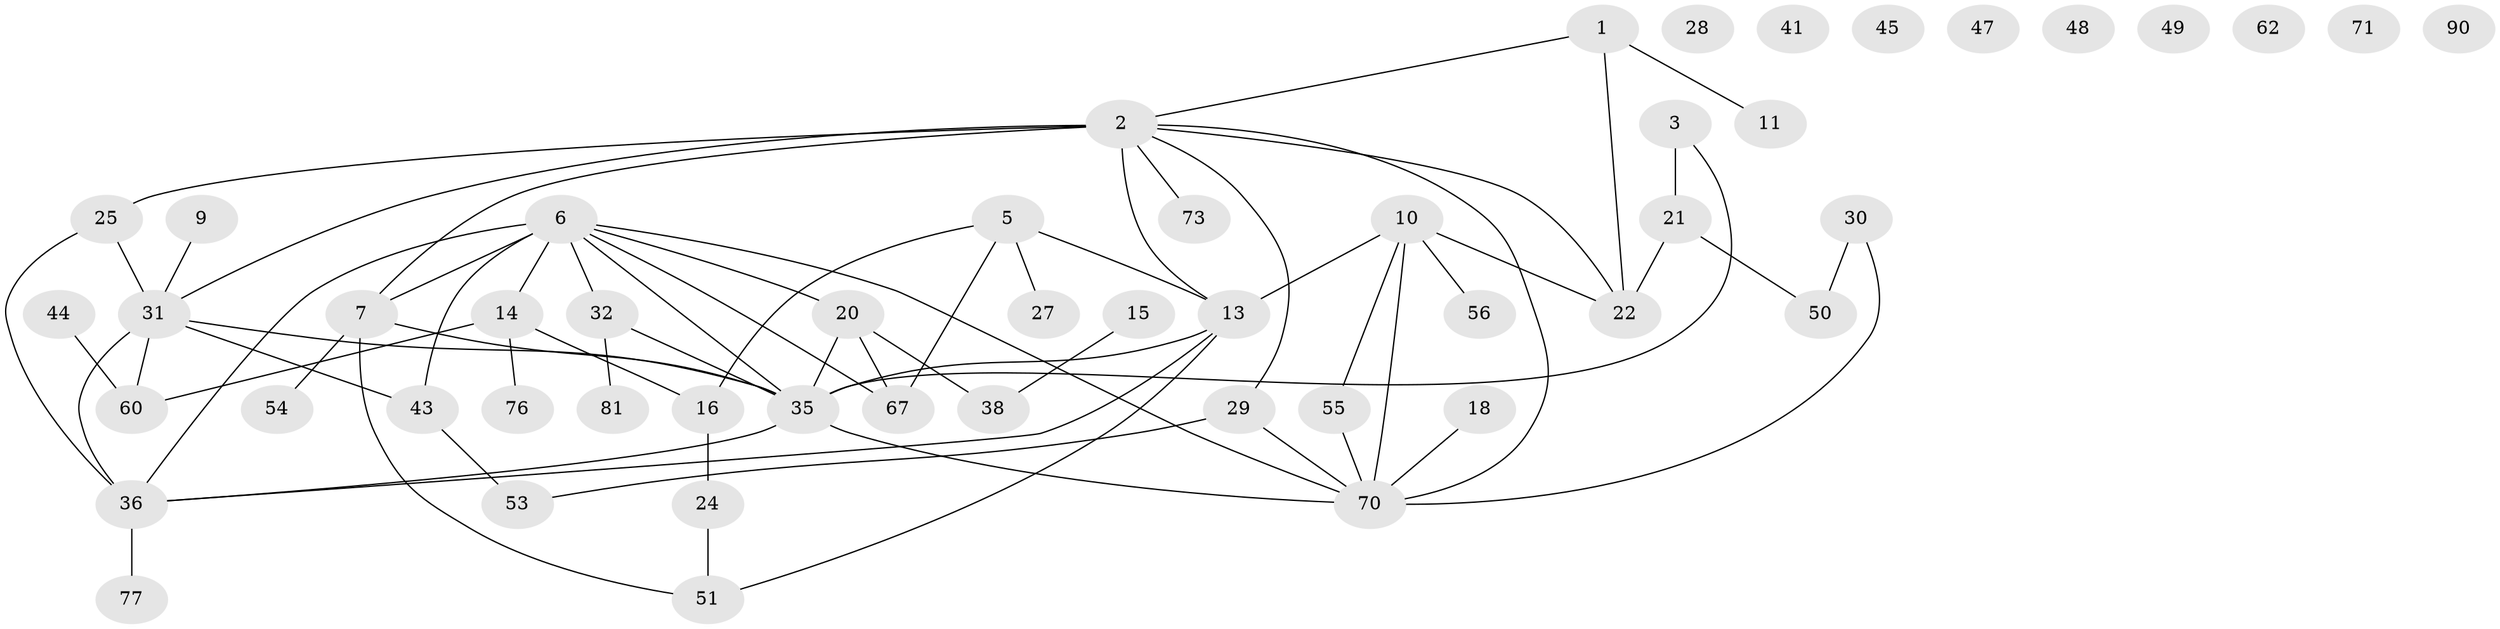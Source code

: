 // original degree distribution, {3: 0.22330097087378642, 5: 0.08737864077669903, 4: 0.1262135922330097, 2: 0.2524271844660194, 1: 0.22330097087378642, 0: 0.07766990291262135, 7: 0.009708737864077669}
// Generated by graph-tools (version 1.1) at 2025/12/03/09/25 04:12:54]
// undirected, 51 vertices, 68 edges
graph export_dot {
graph [start="1"]
  node [color=gray90,style=filled];
  1 [super="+83+92"];
  2 [super="+100+94+4"];
  3 [super="+26"];
  5 [super="+12+93"];
  6 [super="+34+57"];
  7 [super="+23"];
  9 [super="+75"];
  10 [super="+99"];
  11 [super="+86"];
  13 [super="+17"];
  14 [super="+37"];
  15;
  16 [super="+66+19"];
  18 [super="+64"];
  20;
  21 [super="+91"];
  22 [super="+33"];
  24;
  25;
  27;
  28;
  29;
  30 [super="+102"];
  31 [super="+68+80"];
  32 [super="+42"];
  35 [super="+40+98+89"];
  36 [super="+46"];
  38;
  41;
  43;
  44 [super="+88"];
  45;
  47;
  48 [super="+78"];
  49;
  50;
  51 [super="+61+52"];
  53 [super="+63+74"];
  54;
  55 [super="+65"];
  56;
  60 [super="+103"];
  62;
  67;
  70 [super="+72"];
  71;
  73;
  76 [super="+95"];
  77;
  81 [super="+101"];
  90;
  1 -- 11;
  1 -- 2;
  1 -- 22;
  2 -- 25;
  2 -- 73;
  2 -- 22;
  2 -- 31;
  2 -- 7 [weight=3];
  2 -- 13;
  2 -- 29;
  2 -- 70;
  3 -- 21;
  3 -- 35;
  5 -- 13;
  5 -- 67;
  5 -- 27;
  5 -- 16;
  6 -- 32;
  6 -- 67;
  6 -- 43;
  6 -- 35;
  6 -- 36;
  6 -- 70;
  6 -- 14 [weight=2];
  6 -- 20;
  6 -- 7;
  7 -- 51;
  7 -- 35;
  7 -- 54;
  9 -- 31;
  10 -- 13;
  10 -- 55;
  10 -- 70;
  10 -- 56;
  10 -- 22;
  13 -- 35;
  13 -- 51;
  13 -- 36;
  14 -- 16;
  14 -- 60;
  14 -- 76;
  15 -- 38;
  16 -- 24;
  18 -- 70;
  20 -- 35;
  20 -- 38;
  20 -- 67;
  21 -- 50;
  21 -- 22;
  24 -- 51;
  25 -- 36;
  25 -- 31;
  29 -- 70;
  29 -- 53;
  30 -- 50;
  30 -- 70;
  31 -- 35;
  31 -- 43;
  31 -- 60;
  31 -- 36 [weight=2];
  32 -- 81;
  32 -- 35;
  35 -- 36;
  35 -- 70;
  36 -- 77;
  43 -- 53;
  44 -- 60;
  55 -- 70;
}
